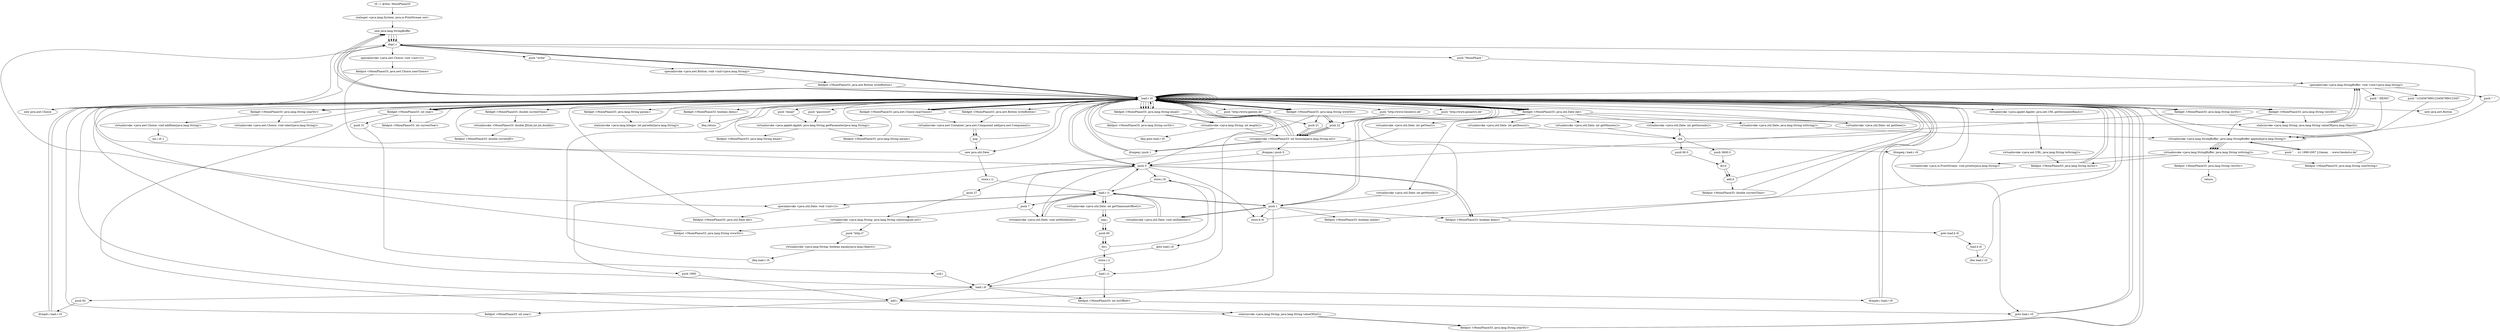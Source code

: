 digraph "" {
    "r0 := @this: MoonPhase33"
    "staticget <java.lang.System: java.io.PrintStream out>"
    "r0 := @this: MoonPhase33"->"staticget <java.lang.System: java.io.PrintStream out>";
    "new java.lang.StringBuffer"
    "staticget <java.lang.System: java.io.PrintStream out>"->"new java.lang.StringBuffer";
    "dup1.r"
    "new java.lang.StringBuffer"->"dup1.r";
    "push \"MoonPhase \""
    "dup1.r"->"push \"MoonPhase \"";
    "specialinvoke <java.lang.StringBuffer: void <init>(java.lang.String)>"
    "push \"MoonPhase \""->"specialinvoke <java.lang.StringBuffer: void <init>(java.lang.String)>";
    "load.r r0"
    "specialinvoke <java.lang.StringBuffer: void <init>(java.lang.String)>"->"load.r r0";
    "fieldget <MoonPhase33: java.lang.String versStr>"
    "load.r r0"->"fieldget <MoonPhase33: java.lang.String versStr>";
    "virtualinvoke <java.lang.StringBuffer: java.lang.StringBuffer append(java.lang.String)>"
    "fieldget <MoonPhase33: java.lang.String versStr>"->"virtualinvoke <java.lang.StringBuffer: java.lang.StringBuffer append(java.lang.String)>";
    "push \"  -  (c) 1999-2007 J.Giesen  -  www.GeoAstro.de\""
    "virtualinvoke <java.lang.StringBuffer: java.lang.StringBuffer append(java.lang.String)>"->"push \"  -  (c) 1999-2007 J.Giesen  -  www.GeoAstro.de\"";
    "push \"  -  (c) 1999-2007 J.Giesen  -  www.GeoAstro.de\""->"virtualinvoke <java.lang.StringBuffer: java.lang.StringBuffer append(java.lang.String)>";
    "virtualinvoke <java.lang.StringBuffer: java.lang.String toString()>"
    "virtualinvoke <java.lang.StringBuffer: java.lang.StringBuffer append(java.lang.String)>"->"virtualinvoke <java.lang.StringBuffer: java.lang.String toString()>";
    "virtualinvoke <java.io.PrintStream: void println(java.lang.String)>"
    "virtualinvoke <java.lang.StringBuffer: java.lang.String toString()>"->"virtualinvoke <java.io.PrintStream: void println(java.lang.String)>";
    "virtualinvoke <java.io.PrintStream: void println(java.lang.String)>"->"load.r r0";
    "load.r r0"->"load.r r0";
    "virtualinvoke <java.applet.Applet: java.net.URL getDocumentBase()>"
    "load.r r0"->"virtualinvoke <java.applet.Applet: java.net.URL getDocumentBase()>";
    "virtualinvoke <java.net.URL: java.lang.String toString()>"
    "virtualinvoke <java.applet.Applet: java.net.URL getDocumentBase()>"->"virtualinvoke <java.net.URL: java.lang.String toString()>";
    "fieldput <MoonPhase33: java.lang.String myStr>"
    "virtualinvoke <java.net.URL: java.lang.String toString()>"->"fieldput <MoonPhase33: java.lang.String myStr>";
    "fieldput <MoonPhase33: java.lang.String myStr>"->"load.r r0";
    "load.r r0"->"new java.lang.StringBuffer";
    "new java.lang.StringBuffer"->"dup1.r";
    "dup1.r"->"load.r r0";
    "fieldget <MoonPhase33: java.lang.String myStr>"
    "load.r r0"->"fieldget <MoonPhase33: java.lang.String myStr>";
    "staticinvoke <java.lang.String: java.lang.String valueOf(java.lang.Object)>"
    "fieldget <MoonPhase33: java.lang.String myStr>"->"staticinvoke <java.lang.String: java.lang.String valueOf(java.lang.Object)>";
    "staticinvoke <java.lang.String: java.lang.String valueOf(java.lang.Object)>"->"specialinvoke <java.lang.StringBuffer: void <init>(java.lang.String)>";
    "push \"1234567890123456789012345\""
    "specialinvoke <java.lang.StringBuffer: void <init>(java.lang.String)>"->"push \"1234567890123456789012345\"";
    "push \"1234567890123456789012345\""->"virtualinvoke <java.lang.StringBuffer: java.lang.StringBuffer append(java.lang.String)>";
    "virtualinvoke <java.lang.StringBuffer: java.lang.StringBuffer append(java.lang.String)>"->"virtualinvoke <java.lang.StringBuffer: java.lang.String toString()>";
    "virtualinvoke <java.lang.StringBuffer: java.lang.String toString()>"->"fieldput <MoonPhase33: java.lang.String myStr>";
    "fieldput <MoonPhase33: java.lang.String myStr>"->"load.r r0";
    "load.r r0"->"load.r r0";
    "load.r r0"->"fieldget <MoonPhase33: java.lang.String myStr>";
    "push 0"
    "fieldget <MoonPhase33: java.lang.String myStr>"->"push 0";
    "push 27"
    "push 0"->"push 27";
    "virtualinvoke <java.lang.String: java.lang.String substring(int,int)>"
    "push 27"->"virtualinvoke <java.lang.String: java.lang.String substring(int,int)>";
    "fieldput <MoonPhase33: java.lang.String wwwStr>"
    "virtualinvoke <java.lang.String: java.lang.String substring(int,int)>"->"fieldput <MoonPhase33: java.lang.String wwwStr>";
    "fieldput <MoonPhase33: java.lang.String wwwStr>"->"load.r r0";
    "new java.util.Date"
    "load.r r0"->"new java.util.Date";
    "new java.util.Date"->"dup1.r";
    "specialinvoke <java.util.Date: void <init>()>"
    "dup1.r"->"specialinvoke <java.util.Date: void <init>()>";
    "fieldput <MoonPhase33: java.util.Date dat>"
    "specialinvoke <java.util.Date: void <init>()>"->"fieldput <MoonPhase33: java.util.Date dat>";
    "fieldput <MoonPhase33: java.util.Date dat>"->"load.r r0";
    "load.r r0"->"load.r r0";
    "fieldget <MoonPhase33: java.util.Date dat>"
    "load.r r0"->"fieldget <MoonPhase33: java.util.Date dat>";
    "virtualinvoke <java.util.Date: int getYear()>"
    "fieldget <MoonPhase33: java.util.Date dat>"->"virtualinvoke <java.util.Date: int getYear()>";
    "push 1900"
    "virtualinvoke <java.util.Date: int getYear()>"->"push 1900";
    "add.i"
    "push 1900"->"add.i";
    "fieldput <MoonPhase33: int year>"
    "add.i"->"fieldput <MoonPhase33: int year>";
    "fieldput <MoonPhase33: int year>"->"load.r r0";
    "load.r r0"->"load.r r0";
    "load.r r0"->"fieldget <MoonPhase33: java.util.Date dat>";
    "virtualinvoke <java.util.Date: int getHours()>"
    "fieldget <MoonPhase33: java.util.Date dat>"->"virtualinvoke <java.util.Date: int getHours()>";
    "i2d"
    "virtualinvoke <java.util.Date: int getHours()>"->"i2d";
    "i2d"->"load.r r0";
    "load.r r0"->"fieldget <MoonPhase33: java.util.Date dat>";
    "virtualinvoke <java.util.Date: int getMinutes()>"
    "fieldget <MoonPhase33: java.util.Date dat>"->"virtualinvoke <java.util.Date: int getMinutes()>";
    "virtualinvoke <java.util.Date: int getMinutes()>"->"i2d";
    "push 60.0"
    "i2d"->"push 60.0";
    "div.d"
    "push 60.0"->"div.d";
    "add.d"
    "div.d"->"add.d";
    "add.d"->"load.r r0";
    "load.r r0"->"fieldget <MoonPhase33: java.util.Date dat>";
    "virtualinvoke <java.util.Date: int getSeconds()>"
    "fieldget <MoonPhase33: java.util.Date dat>"->"virtualinvoke <java.util.Date: int getSeconds()>";
    "virtualinvoke <java.util.Date: int getSeconds()>"->"i2d";
    "push 3600.0"
    "i2d"->"push 3600.0";
    "push 3600.0"->"div.d";
    "div.d"->"add.d";
    "fieldput <MoonPhase33: double currentTime>"
    "add.d"->"fieldput <MoonPhase33: double currentTime>";
    "fieldput <MoonPhase33: double currentTime>"->"load.r r0";
    "load.r r0"->"load.r r0";
    "load.r r0"->"load.r r0";
    "load.r r0"->"fieldget <MoonPhase33: java.util.Date dat>";
    "virtualinvoke <java.util.Date: int getDate()>"
    "fieldget <MoonPhase33: java.util.Date dat>"->"virtualinvoke <java.util.Date: int getDate()>";
    "virtualinvoke <java.util.Date: int getDate()>"->"load.r r0";
    "load.r r0"->"fieldget <MoonPhase33: java.util.Date dat>";
    "virtualinvoke <java.util.Date: int getMonth()>"
    "fieldget <MoonPhase33: java.util.Date dat>"->"virtualinvoke <java.util.Date: int getMonth()>";
    "push 1"
    "virtualinvoke <java.util.Date: int getMonth()>"->"push 1";
    "push 1"->"add.i";
    "add.i"->"load.r r0";
    "fieldget <MoonPhase33: int year>"
    "load.r r0"->"fieldget <MoonPhase33: int year>";
    "fieldget <MoonPhase33: int year>"->"load.r r0";
    "fieldget <MoonPhase33: double currentTime>"
    "load.r r0"->"fieldget <MoonPhase33: double currentTime>";
    "virtualinvoke <MoonPhase33: double JD(int,int,int,double)>"
    "fieldget <MoonPhase33: double currentTime>"->"virtualinvoke <MoonPhase33: double JD(int,int,int,double)>";
    "fieldput <MoonPhase33: double currentJD>"
    "virtualinvoke <MoonPhase33: double JD(int,int,int,double)>"->"fieldput <MoonPhase33: double currentJD>";
    "fieldput <MoonPhase33: double currentJD>"->"load.r r0";
    "load.r r0"->"load.r r0";
    "load.r r0"->"fieldget <MoonPhase33: int year>";
    "fieldput <MoonPhase33: int currentYear>"
    "fieldget <MoonPhase33: int year>"->"fieldput <MoonPhase33: int currentYear>";
    "fieldput <MoonPhase33: int currentYear>"->"load.r r0";
    "new java.awt.Choice"
    "load.r r0"->"new java.awt.Choice";
    "new java.awt.Choice"->"dup1.r";
    "specialinvoke <java.awt.Choice: void <init>()>"
    "dup1.r"->"specialinvoke <java.awt.Choice: void <init>()>";
    "fieldput <MoonPhase33: java.awt.Choice yearChoice>"
    "specialinvoke <java.awt.Choice: void <init>()>"->"fieldput <MoonPhase33: java.awt.Choice yearChoice>";
    "fieldput <MoonPhase33: java.awt.Choice yearChoice>"->"push 0";
    "store.i i0"
    "push 0"->"store.i i0";
    "goto load.i i0"
    "store.i i0"->"goto load.i i0";
    "load.i i0"
    "goto load.i i0"->"load.i i0";
    "push 82"
    "load.i i0"->"push 82";
    "ifcmplt.i load.r r0"
    "push 82"->"ifcmplt.i load.r r0";
    "ifcmplt.i load.r r0"->"load.r r0";
    "load.r r0"->"load.r r0";
    "load.r r0"->"fieldget <MoonPhase33: int year>";
    "staticinvoke <java.lang.String: java.lang.String valueOf(int)>"
    "fieldget <MoonPhase33: int year>"->"staticinvoke <java.lang.String: java.lang.String valueOf(int)>";
    "fieldput <MoonPhase33: java.lang.String yearStr>"
    "staticinvoke <java.lang.String: java.lang.String valueOf(int)>"->"fieldput <MoonPhase33: java.lang.String yearStr>";
    "fieldput <MoonPhase33: java.lang.String yearStr>"->"load.r r0";
    "fieldget <MoonPhase33: java.awt.Choice yearChoice>"
    "load.r r0"->"fieldget <MoonPhase33: java.awt.Choice yearChoice>";
    "fieldget <MoonPhase33: java.awt.Choice yearChoice>"->"load.r r0";
    "fieldget <MoonPhase33: java.lang.String yearStr>"
    "load.r r0"->"fieldget <MoonPhase33: java.lang.String yearStr>";
    "virtualinvoke <java.awt.Choice: void select(java.lang.String)>"
    "fieldget <MoonPhase33: java.lang.String yearStr>"->"virtualinvoke <java.awt.Choice: void select(java.lang.String)>";
    "virtualinvoke <java.awt.Choice: void select(java.lang.String)>"->"load.r r0";
    "load.r r0"->"load.r r0";
    "load.r r0"->"fieldget <MoonPhase33: java.awt.Choice yearChoice>";
    "virtualinvoke <java.awt.Container: java.awt.Component add(java.awt.Component)>"
    "fieldget <MoonPhase33: java.awt.Choice yearChoice>"->"virtualinvoke <java.awt.Container: java.awt.Component add(java.awt.Component)>";
    "pop"
    "virtualinvoke <java.awt.Container: java.awt.Component add(java.awt.Component)>"->"pop";
    "pop"->"load.r r0";
    "new java.awt.Button"
    "load.r r0"->"new java.awt.Button";
    "new java.awt.Button"->"dup1.r";
    "push \"write\""
    "dup1.r"->"push \"write\"";
    "specialinvoke <java.awt.Button: void <init>(java.lang.String)>"
    "push \"write\""->"specialinvoke <java.awt.Button: void <init>(java.lang.String)>";
    "fieldput <MoonPhase33: java.awt.Button writeButton>"
    "specialinvoke <java.awt.Button: void <init>(java.lang.String)>"->"fieldput <MoonPhase33: java.awt.Button writeButton>";
    "fieldput <MoonPhase33: java.awt.Button writeButton>"->"load.r r0";
    "load.r r0"->"load.r r0";
    "fieldget <MoonPhase33: java.awt.Button writeButton>"
    "load.r r0"->"fieldget <MoonPhase33: java.awt.Button writeButton>";
    "fieldget <MoonPhase33: java.awt.Button writeButton>"->"virtualinvoke <java.awt.Container: java.awt.Component add(java.awt.Component)>";
    "virtualinvoke <java.awt.Container: java.awt.Component add(java.awt.Component)>"->"pop";
    "pop"->"new java.util.Date";
    "store.r i1"
    "new java.util.Date"->"store.r i1";
    "load.r i1"
    "store.r i1"->"load.r i1";
    "load.r i1"->"specialinvoke <java.util.Date: void <init>()>";
    "specialinvoke <java.util.Date: void <init>()>"->"load.r i1";
    "load.r i1"->"push 1";
    "virtualinvoke <java.util.Date: void setDate(int)>"
    "push 1"->"virtualinvoke <java.util.Date: void setDate(int)>";
    "virtualinvoke <java.util.Date: void setDate(int)>"->"load.r i1";
    "load.r i1"->"push 0";
    "virtualinvoke <java.util.Date: void setMonth(int)>"
    "push 0"->"virtualinvoke <java.util.Date: void setMonth(int)>";
    "virtualinvoke <java.util.Date: void setMonth(int)>"->"load.r i1";
    "virtualinvoke <java.util.Date: int getTimezoneOffset()>"
    "load.r i1"->"virtualinvoke <java.util.Date: int getTimezoneOffset()>";
    "neg.i"
    "virtualinvoke <java.util.Date: int getTimezoneOffset()>"->"neg.i";
    "push 60"
    "neg.i"->"push 60";
    "div.i"
    "push 60"->"div.i";
    "div.i"->"store.i i0";
    "store.i i0"->"load.r i1";
    "load.r i1"->"push 1";
    "push 1"->"virtualinvoke <java.util.Date: void setDate(int)>";
    "virtualinvoke <java.util.Date: void setDate(int)>"->"load.r i1";
    "push 7"
    "load.r i1"->"push 7";
    "push 7"->"virtualinvoke <java.util.Date: void setMonth(int)>";
    "virtualinvoke <java.util.Date: void setMonth(int)>"->"load.r i1";
    "load.r i1"->"virtualinvoke <java.util.Date: int getTimezoneOffset()>";
    "virtualinvoke <java.util.Date: int getTimezoneOffset()>"->"neg.i";
    "neg.i"->"push 60";
    "push 60"->"div.i";
    "store.i i1"
    "div.i"->"store.i i1";
    "load.i i1"
    "store.i i1"->"load.i i1";
    "load.i i1"->"load.i i0";
    "ifcmple.i load.r r0"
    "load.i i0"->"ifcmple.i load.r r0";
    "ifcmple.i load.r r0"->"load.r r0";
    "load.r r0"->"load.i i0";
    "fieldput <MoonPhase33: int locOffset>"
    "load.i i0"->"fieldput <MoonPhase33: int locOffset>";
    "goto load.r r0"
    "fieldput <MoonPhase33: int locOffset>"->"goto load.r r0";
    "goto load.r r0"->"load.r r0";
    "load.r r0"->"load.r r0";
    "push \"email\""
    "load.r r0"->"push \"email\"";
    "virtualinvoke <java.applet.Applet: java.lang.String getParameter(java.lang.String)>"
    "push \"email\""->"virtualinvoke <java.applet.Applet: java.lang.String getParameter(java.lang.String)>";
    "fieldput <MoonPhase33: java.lang.String email>"
    "virtualinvoke <java.applet.Applet: java.lang.String getParameter(java.lang.String)>"->"fieldput <MoonPhase33: java.lang.String email>";
    "fieldput <MoonPhase33: java.lang.String email>"->"load.r r0";
    "load.r r0"->"load.r r0";
    "push \"password\""
    "load.r r0"->"push \"password\"";
    "push \"password\""->"virtualinvoke <java.applet.Applet: java.lang.String getParameter(java.lang.String)>";
    "fieldput <MoonPhase33: java.lang.String param>"
    "virtualinvoke <java.applet.Applet: java.lang.String getParameter(java.lang.String)>"->"fieldput <MoonPhase33: java.lang.String param>";
    "fieldput <MoonPhase33: java.lang.String param>"->"load.r r0";
    "load.r r0"->"load.r r0";
    "fieldget <MoonPhase33: java.lang.String email>"
    "load.r r0"->"fieldget <MoonPhase33: java.lang.String email>";
    "fieldput <MoonPhase33: java.lang.String usrStr>"
    "fieldget <MoonPhase33: java.lang.String email>"->"fieldput <MoonPhase33: java.lang.String usrStr>";
    "fieldput <MoonPhase33: java.lang.String usrStr>"->"load.r r0";
    "load.r r0"->"new java.lang.StringBuffer";
    "new java.lang.StringBuffer"->"dup1.r";
    "dup1.r"->"load.r r0";
    "load.r r0"->"fieldget <MoonPhase33: java.lang.String email>";
    "fieldget <MoonPhase33: java.lang.String email>"->"staticinvoke <java.lang.String: java.lang.String valueOf(java.lang.Object)>";
    "staticinvoke <java.lang.String: java.lang.String valueOf(java.lang.Object)>"->"specialinvoke <java.lang.StringBuffer: void <init>(java.lang.String)>";
    "push \"  \""
    "specialinvoke <java.lang.StringBuffer: void <init>(java.lang.String)>"->"push \"  \"";
    "push \"  \""->"virtualinvoke <java.lang.StringBuffer: java.lang.StringBuffer append(java.lang.String)>";
    "virtualinvoke <java.lang.StringBuffer: java.lang.StringBuffer append(java.lang.String)>"->"load.r r0";
    "load.r r0"->"fieldget <MoonPhase33: java.util.Date dat>";
    "virtualinvoke <java.util.Date: java.lang.String toString()>"
    "fieldget <MoonPhase33: java.util.Date dat>"->"virtualinvoke <java.util.Date: java.lang.String toString()>";
    "virtualinvoke <java.util.Date: java.lang.String toString()>"->"virtualinvoke <java.lang.StringBuffer: java.lang.StringBuffer append(java.lang.String)>";
    "virtualinvoke <java.lang.StringBuffer: java.lang.StringBuffer append(java.lang.String)>"->"virtualinvoke <java.lang.StringBuffer: java.lang.String toString()>";
    "fieldput <MoonPhase33: java.lang.String userString>"
    "virtualinvoke <java.lang.StringBuffer: java.lang.String toString()>"->"fieldput <MoonPhase33: java.lang.String userString>";
    "fieldput <MoonPhase33: java.lang.String userString>"->"load.r r0";
    "load.r r0"->"load.r r0";
    "fieldget <MoonPhase33: java.lang.String wwwStr>"
    "load.r r0"->"fieldget <MoonPhase33: java.lang.String wwwStr>";
    "push 22"
    "fieldget <MoonPhase33: java.lang.String wwwStr>"->"push 22";
    "virtualinvoke <MoonPhase33: int formula(java.lang.String,int)>"
    "push 22"->"virtualinvoke <MoonPhase33: int formula(java.lang.String,int)>";
    "virtualinvoke <MoonPhase33: int formula(java.lang.String,int)>"->"load.r r0";
    "push \"http://www.GeoAstro.de\""
    "load.r r0"->"push \"http://www.GeoAstro.de\"";
    "push \"http://www.GeoAstro.de\""->"push 22";
    "push 22"->"virtualinvoke <MoonPhase33: int formula(java.lang.String,int)>";
    "ifcmpeq.i push 1"
    "virtualinvoke <MoonPhase33: int formula(java.lang.String,int)>"->"ifcmpeq.i push 1";
    "ifcmpeq.i push 1"->"load.r r0";
    "load.r r0"->"load.r r0";
    "load.r r0"->"fieldget <MoonPhase33: java.lang.String wwwStr>";
    "fieldget <MoonPhase33: java.lang.String wwwStr>"->"push 22";
    "push 22"->"virtualinvoke <MoonPhase33: int formula(java.lang.String,int)>";
    "virtualinvoke <MoonPhase33: int formula(java.lang.String,int)>"->"load.r r0";
    "push \"http://www.geoastro.de\""
    "load.r r0"->"push \"http://www.geoastro.de\"";
    "push \"http://www.geoastro.de\""->"push 22";
    "push 22"->"virtualinvoke <MoonPhase33: int formula(java.lang.String,int)>";
    "virtualinvoke <MoonPhase33: int formula(java.lang.String,int)>"->"ifcmpeq.i push 1";
    "ifcmpeq.i push 1"->"load.r r0";
    "load.r r0"->"load.r r0";
    "load.r r0"->"fieldget <MoonPhase33: java.lang.String wwwStr>";
    "push 21"
    "fieldget <MoonPhase33: java.lang.String wwwStr>"->"push 21";
    "push 21"->"virtualinvoke <MoonPhase33: int formula(java.lang.String,int)>";
    "virtualinvoke <MoonPhase33: int formula(java.lang.String,int)>"->"load.r r0";
    "push \"http://www.jgiesen.de\""
    "load.r r0"->"push \"http://www.jgiesen.de\"";
    "push \"http://www.jgiesen.de\""->"push 21";
    "push 21"->"virtualinvoke <MoonPhase33: int formula(java.lang.String,int)>";
    "ifcmpne.i push 0"
    "virtualinvoke <MoonPhase33: int formula(java.lang.String,int)>"->"ifcmpne.i push 0";
    "ifcmpne.i push 0"->"push 1";
    "store.b i0"
    "push 1"->"store.b i0";
    "store.b i0"->"load.r r0";
    "load.r r0"->"push 1";
    "fieldput <MoonPhase33: boolean online>"
    "push 1"->"fieldput <MoonPhase33: boolean online>";
    "fieldput <MoonPhase33: boolean online>"->"load.r r0";
    "load.r r0"->"push 0";
    "fieldput <MoonPhase33: boolean demo>"
    "push 0"->"fieldput <MoonPhase33: boolean demo>";
    "goto load.b i0"
    "fieldput <MoonPhase33: boolean demo>"->"goto load.b i0";
    "load.b i0"
    "goto load.b i0"->"load.b i0";
    "ifne load.r r0"
    "load.b i0"->"ifne load.r r0";
    "ifne load.r r0"->"load.r r0";
    "load.r r0"->"fieldget <MoonPhase33: java.lang.String email>";
    "virtualinvoke <java.lang.String: int length()>"
    "fieldget <MoonPhase33: java.lang.String email>"->"virtualinvoke <java.lang.String: int length()>";
    "ifeq goto load.r r0"
    "virtualinvoke <java.lang.String: int length()>"->"ifeq goto load.r r0";
    "ifeq goto load.r r0"->"load.r r0";
    "fieldget <MoonPhase33: java.lang.String param>"
    "load.r r0"->"fieldget <MoonPhase33: java.lang.String param>";
    "staticinvoke <java.lang.Integer: int parseInt(java.lang.String)>"
    "fieldget <MoonPhase33: java.lang.String param>"->"staticinvoke <java.lang.Integer: int parseInt(java.lang.String)>";
    "staticinvoke <java.lang.Integer: int parseInt(java.lang.String)>"->"load.r r0";
    "load.r r0"->"load.r r0";
    "load.r r0"->"fieldget <MoonPhase33: java.lang.String email>";
    "fieldget <MoonPhase33: java.lang.String email>"->"load.r r0";
    "load.r r0"->"fieldget <MoonPhase33: java.lang.String email>";
    "fieldget <MoonPhase33: java.lang.String email>"->"virtualinvoke <java.lang.String: int length()>";
    "virtualinvoke <java.lang.String: int length()>"->"virtualinvoke <MoonPhase33: int formula(java.lang.String,int)>";
    "ifcmpeq.i load.r r0"
    "virtualinvoke <MoonPhase33: int formula(java.lang.String,int)>"->"ifcmpeq.i load.r r0";
    "ifcmpeq.i load.r r0"->"goto load.r r0";
    "goto load.r r0"->"load.r r0";
    "load.r r0"->"fieldget <MoonPhase33: java.lang.String wwwStr>";
    "fieldget <MoonPhase33: java.lang.String wwwStr>"->"push 0";
    "push 0"->"push 7";
    "push 7"->"virtualinvoke <java.lang.String: java.lang.String substring(int,int)>";
    "push \"http://\""
    "virtualinvoke <java.lang.String: java.lang.String substring(int,int)>"->"push \"http://\"";
    "virtualinvoke <java.lang.String: boolean equals(java.lang.Object)>"
    "push \"http://\""->"virtualinvoke <java.lang.String: boolean equals(java.lang.Object)>";
    "ifeq load.r r0"
    "virtualinvoke <java.lang.String: boolean equals(java.lang.Object)>"->"ifeq load.r r0";
    "ifeq load.r r0"->"load.r r0";
    "load.r r0"->"push 1";
    "push 1"->"fieldput <MoonPhase33: boolean demo>";
    "fieldput <MoonPhase33: boolean demo>"->"load.r r0";
    "fieldget <MoonPhase33: boolean demo>"
    "load.r r0"->"fieldget <MoonPhase33: boolean demo>";
    "ifeq return"
    "fieldget <MoonPhase33: boolean demo>"->"ifeq return";
    "ifeq return"->"load.r r0";
    "load.r r0"->"new java.lang.StringBuffer";
    "new java.lang.StringBuffer"->"dup1.r";
    "dup1.r"->"load.r r0";
    "load.r r0"->"fieldget <MoonPhase33: java.lang.String versStr>";
    "fieldget <MoonPhase33: java.lang.String versStr>"->"staticinvoke <java.lang.String: java.lang.String valueOf(java.lang.Object)>";
    "staticinvoke <java.lang.String: java.lang.String valueOf(java.lang.Object)>"->"specialinvoke <java.lang.StringBuffer: void <init>(java.lang.String)>";
    "push \" DEMO\""
    "specialinvoke <java.lang.StringBuffer: void <init>(java.lang.String)>"->"push \" DEMO\"";
    "push \" DEMO\""->"virtualinvoke <java.lang.StringBuffer: java.lang.StringBuffer append(java.lang.String)>";
    "virtualinvoke <java.lang.StringBuffer: java.lang.StringBuffer append(java.lang.String)>"->"virtualinvoke <java.lang.StringBuffer: java.lang.String toString()>";
    "fieldput <MoonPhase33: java.lang.String versStr>"
    "virtualinvoke <java.lang.StringBuffer: java.lang.String toString()>"->"fieldput <MoonPhase33: java.lang.String versStr>";
    "return"
    "fieldput <MoonPhase33: java.lang.String versStr>"->"return";
    "ifcmpeq.i load.r r0"->"load.r r0";
    "load.r r0"->"push 0";
    "push 0"->"fieldput <MoonPhase33: boolean demo>";
    "ifcmpne.i push 0"->"push 0";
    "push 0"->"store.b i0";
    "ifcmple.i load.r r0"->"load.r r0";
    "load.r r0"->"load.i i1";
    "load.i i1"->"fieldput <MoonPhase33: int locOffset>";
    "ifcmplt.i load.r r0"->"load.r r0";
    "load.r r0"->"load.r r0";
    "load.r r0"->"fieldget <MoonPhase33: int year>";
    "push 31"
    "fieldget <MoonPhase33: int year>"->"push 31";
    "sub.i"
    "push 31"->"sub.i";
    "sub.i"->"load.i i0";
    "load.i i0"->"add.i";
    "add.i"->"staticinvoke <java.lang.String: java.lang.String valueOf(int)>";
    "staticinvoke <java.lang.String: java.lang.String valueOf(int)>"->"fieldput <MoonPhase33: java.lang.String yearStr>";
    "fieldput <MoonPhase33: java.lang.String yearStr>"->"load.r r0";
    "load.r r0"->"fieldget <MoonPhase33: java.awt.Choice yearChoice>";
    "fieldget <MoonPhase33: java.awt.Choice yearChoice>"->"load.r r0";
    "load.r r0"->"fieldget <MoonPhase33: java.lang.String yearStr>";
    "virtualinvoke <java.awt.Choice: void addItem(java.lang.String)>"
    "fieldget <MoonPhase33: java.lang.String yearStr>"->"virtualinvoke <java.awt.Choice: void addItem(java.lang.String)>";
    "inc.i i0 1"
    "virtualinvoke <java.awt.Choice: void addItem(java.lang.String)>"->"inc.i i0 1";
}
